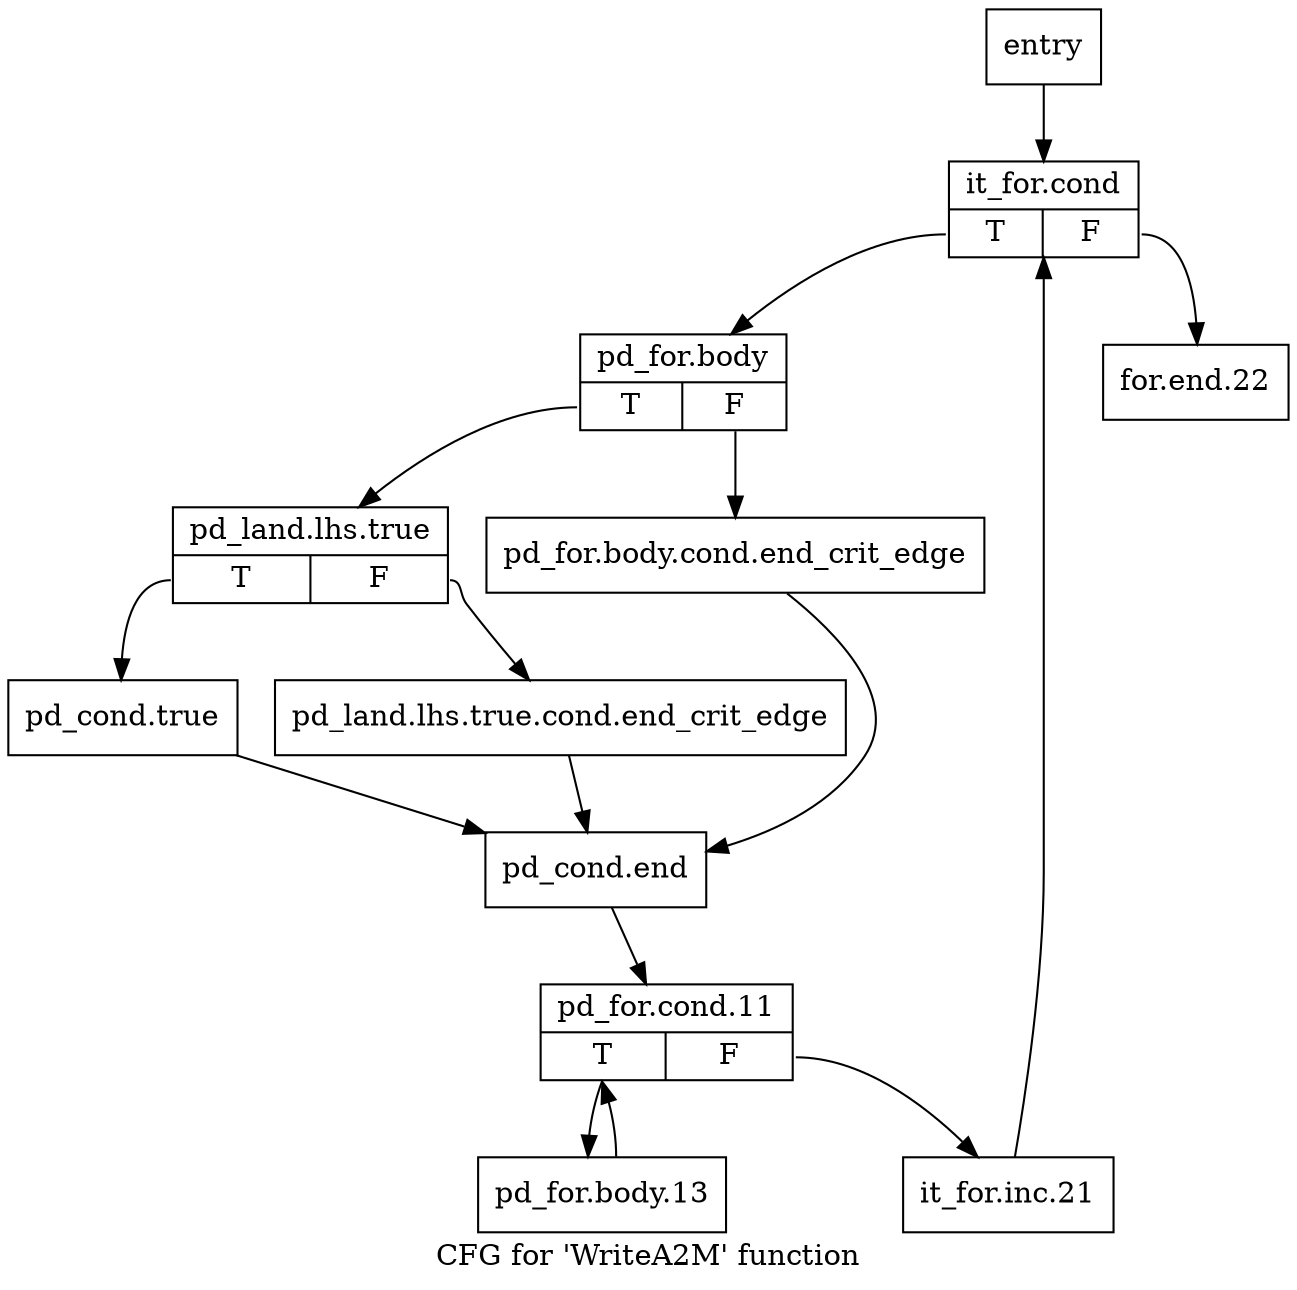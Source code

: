 digraph "CFG for 'WriteA2M' function" {
	label="CFG for 'WriteA2M' function";

	Node0x2b90a00 [shape=record,label="{entry}"];
	Node0x2b90a00 -> Node0x2bbeb50;
	Node0x2bbeb50 [shape=record,label="{it_for.cond|{<s0>T|<s1>F}}"];
	Node0x2bbeb50:s0 -> Node0x2bbeba0;
	Node0x2bbeb50:s1 -> Node0x2bbee70;
	Node0x2bbeba0 [shape=record,label="{pd_for.body|{<s0>T|<s1>F}}"];
	Node0x2bbeba0:s0 -> Node0x2bbec40;
	Node0x2bbeba0:s1 -> Node0x2bbebf0;
	Node0x2bbebf0 [shape=record,label="{pd_for.body.cond.end_crit_edge}"];
	Node0x2bbebf0 -> Node0x2bbed30;
	Node0x2bbec40 [shape=record,label="{pd_land.lhs.true|{<s0>T|<s1>F}}"];
	Node0x2bbec40:s0 -> Node0x2bbece0;
	Node0x2bbec40:s1 -> Node0x2bbec90;
	Node0x2bbec90 [shape=record,label="{pd_land.lhs.true.cond.end_crit_edge}"];
	Node0x2bbec90 -> Node0x2bbed30;
	Node0x2bbece0 [shape=record,label="{pd_cond.true}"];
	Node0x2bbece0 -> Node0x2bbed30;
	Node0x2bbed30 [shape=record,label="{pd_cond.end}"];
	Node0x2bbed30 -> Node0x2bbed80;
	Node0x2bbed80 [shape=record,label="{pd_for.cond.11|{<s0>T|<s1>F}}"];
	Node0x2bbed80:s0 -> Node0x2bbedd0;
	Node0x2bbed80:s1 -> Node0x2bbee20;
	Node0x2bbedd0 [shape=record,label="{pd_for.body.13}"];
	Node0x2bbedd0 -> Node0x2bbed80;
	Node0x2bbee20 [shape=record,label="{it_for.inc.21}"];
	Node0x2bbee20 -> Node0x2bbeb50;
	Node0x2bbee70 [shape=record,label="{for.end.22}"];
}
